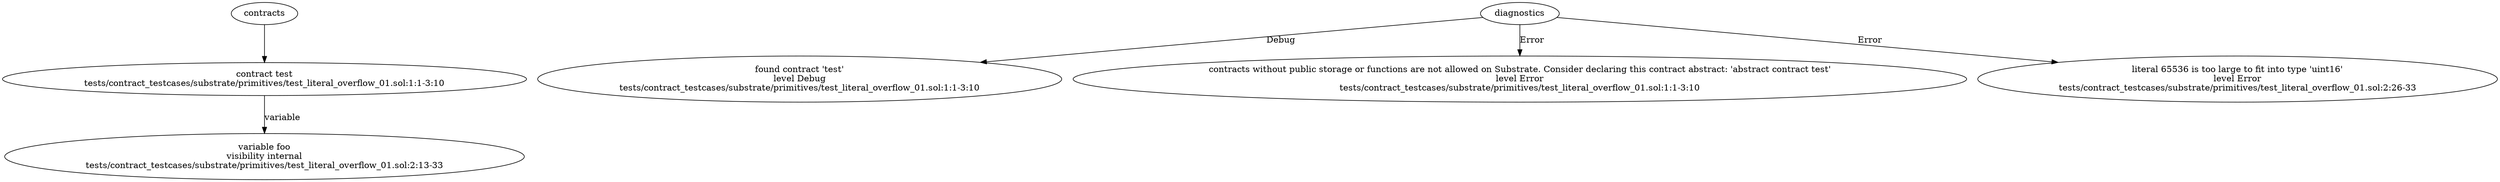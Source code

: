 strict digraph "tests/contract_testcases/substrate/primitives/test_literal_overflow_01.sol" {
	contract [label="contract test\ntests/contract_testcases/substrate/primitives/test_literal_overflow_01.sol:1:1-3:10"]
	var [label="variable foo\nvisibility internal\ntests/contract_testcases/substrate/primitives/test_literal_overflow_01.sol:2:13-33"]
	diagnostic [label="found contract 'test'\nlevel Debug\ntests/contract_testcases/substrate/primitives/test_literal_overflow_01.sol:1:1-3:10"]
	diagnostic_5 [label="contracts without public storage or functions are not allowed on Substrate. Consider declaring this contract abstract: 'abstract contract test'\nlevel Error\ntests/contract_testcases/substrate/primitives/test_literal_overflow_01.sol:1:1-3:10"]
	diagnostic_6 [label="literal 65536 is too large to fit into type 'uint16'\nlevel Error\ntests/contract_testcases/substrate/primitives/test_literal_overflow_01.sol:2:26-33"]
	contracts -> contract
	contract -> var [label="variable"]
	diagnostics -> diagnostic [label="Debug"]
	diagnostics -> diagnostic_5 [label="Error"]
	diagnostics -> diagnostic_6 [label="Error"]
}
